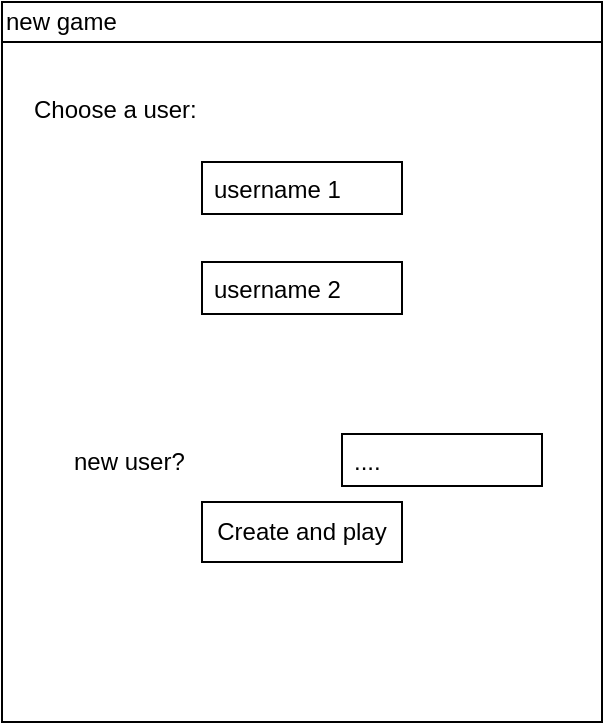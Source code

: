 <mxfile version="20.8.16" type="device"><diagram name="Pagina-1" id="y4UFg_AtGErkgDOAaWUO"><mxGraphModel dx="1418" dy="806" grid="1" gridSize="10" guides="1" tooltips="1" connect="1" arrows="1" fold="1" page="1" pageScale="1" pageWidth="827" pageHeight="1169" math="0" shadow="0"><root><mxCell id="0"/><mxCell id="1" parent="0"/><mxCell id="93jnYKlHG9iUzdWyPDfd-1" value="" style="rounded=0;whiteSpace=wrap;html=1;" parent="1" vertex="1"><mxGeometry x="230" y="210" width="300" height="340" as="geometry"/></mxCell><mxCell id="93jnYKlHG9iUzdWyPDfd-2" value="new game" style="rounded=0;whiteSpace=wrap;html=1;align=left;" parent="1" vertex="1"><mxGeometry x="230" y="190" width="300" height="20" as="geometry"/></mxCell><mxCell id="93jnYKlHG9iUzdWyPDfd-7" value="Create and play" style="rounded=0;whiteSpace=wrap;html=1;" parent="1" vertex="1"><mxGeometry x="330" y="440" width="100" height="30" as="geometry"/></mxCell><mxCell id="tvp1Q0D9xFuQK6oRM90Y-1" value="username 1" style="text;strokeColor=default;fillColor=none;align=left;verticalAlign=top;spacingLeft=4;spacingRight=4;overflow=hidden;rotatable=0;points=[[0,0.5],[1,0.5]];portConstraint=eastwest;" vertex="1" parent="1"><mxGeometry x="330" y="270" width="100" height="26" as="geometry"/></mxCell><mxCell id="tvp1Q0D9xFuQK6oRM90Y-2" value="Choose a user:" style="text;strokeColor=none;fillColor=none;align=left;verticalAlign=top;spacingLeft=4;spacingRight=4;overflow=hidden;rotatable=0;points=[[0,0.5],[1,0.5]];portConstraint=eastwest;" vertex="1" parent="1"><mxGeometry x="240" y="230" width="100" height="26" as="geometry"/></mxCell><mxCell id="tvp1Q0D9xFuQK6oRM90Y-3" value="username 2" style="text;strokeColor=default;fillColor=none;align=left;verticalAlign=top;spacingLeft=4;spacingRight=4;overflow=hidden;rotatable=0;points=[[0,0.5],[1,0.5]];portConstraint=eastwest;" vertex="1" parent="1"><mxGeometry x="330" y="320" width="100" height="26" as="geometry"/></mxCell><mxCell id="tvp1Q0D9xFuQK6oRM90Y-4" value="new user?" style="text;strokeColor=none;fillColor=none;align=left;verticalAlign=top;spacingLeft=4;spacingRight=4;overflow=hidden;rotatable=0;points=[[0,0.5],[1,0.5]];portConstraint=eastwest;" vertex="1" parent="1"><mxGeometry x="260" y="406" width="100" height="26" as="geometry"/></mxCell><mxCell id="tvp1Q0D9xFuQK6oRM90Y-5" value="...." style="text;strokeColor=default;fillColor=none;align=left;verticalAlign=top;spacingLeft=4;spacingRight=4;overflow=hidden;rotatable=0;points=[[0,0.5],[1,0.5]];portConstraint=eastwest;" vertex="1" parent="1"><mxGeometry x="400" y="406" width="100" height="26" as="geometry"/></mxCell></root></mxGraphModel></diagram></mxfile>